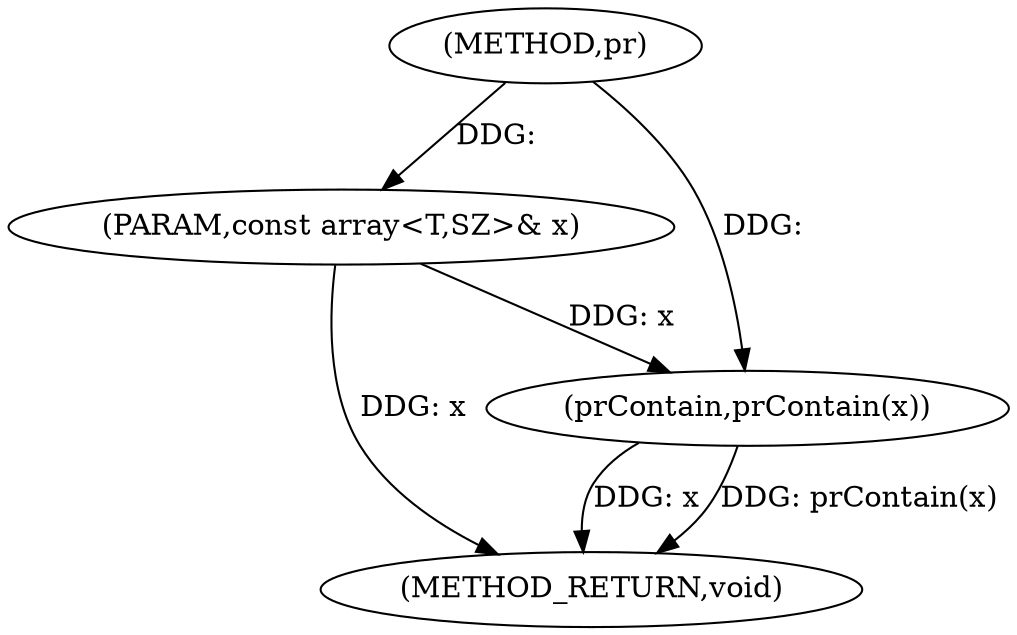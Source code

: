 digraph "pr" {  
"1000282" [label = "(METHOD,pr)" ]
"1000287" [label = "(METHOD_RETURN,void)" ]
"1000283" [label = "(PARAM,const array<T,SZ>& x)" ]
"1000285" [label = "(prContain,prContain(x))" ]
  "1000283" -> "1000287"  [ label = "DDG: x"] 
  "1000285" -> "1000287"  [ label = "DDG: x"] 
  "1000285" -> "1000287"  [ label = "DDG: prContain(x)"] 
  "1000282" -> "1000283"  [ label = "DDG: "] 
  "1000283" -> "1000285"  [ label = "DDG: x"] 
  "1000282" -> "1000285"  [ label = "DDG: "] 
}
